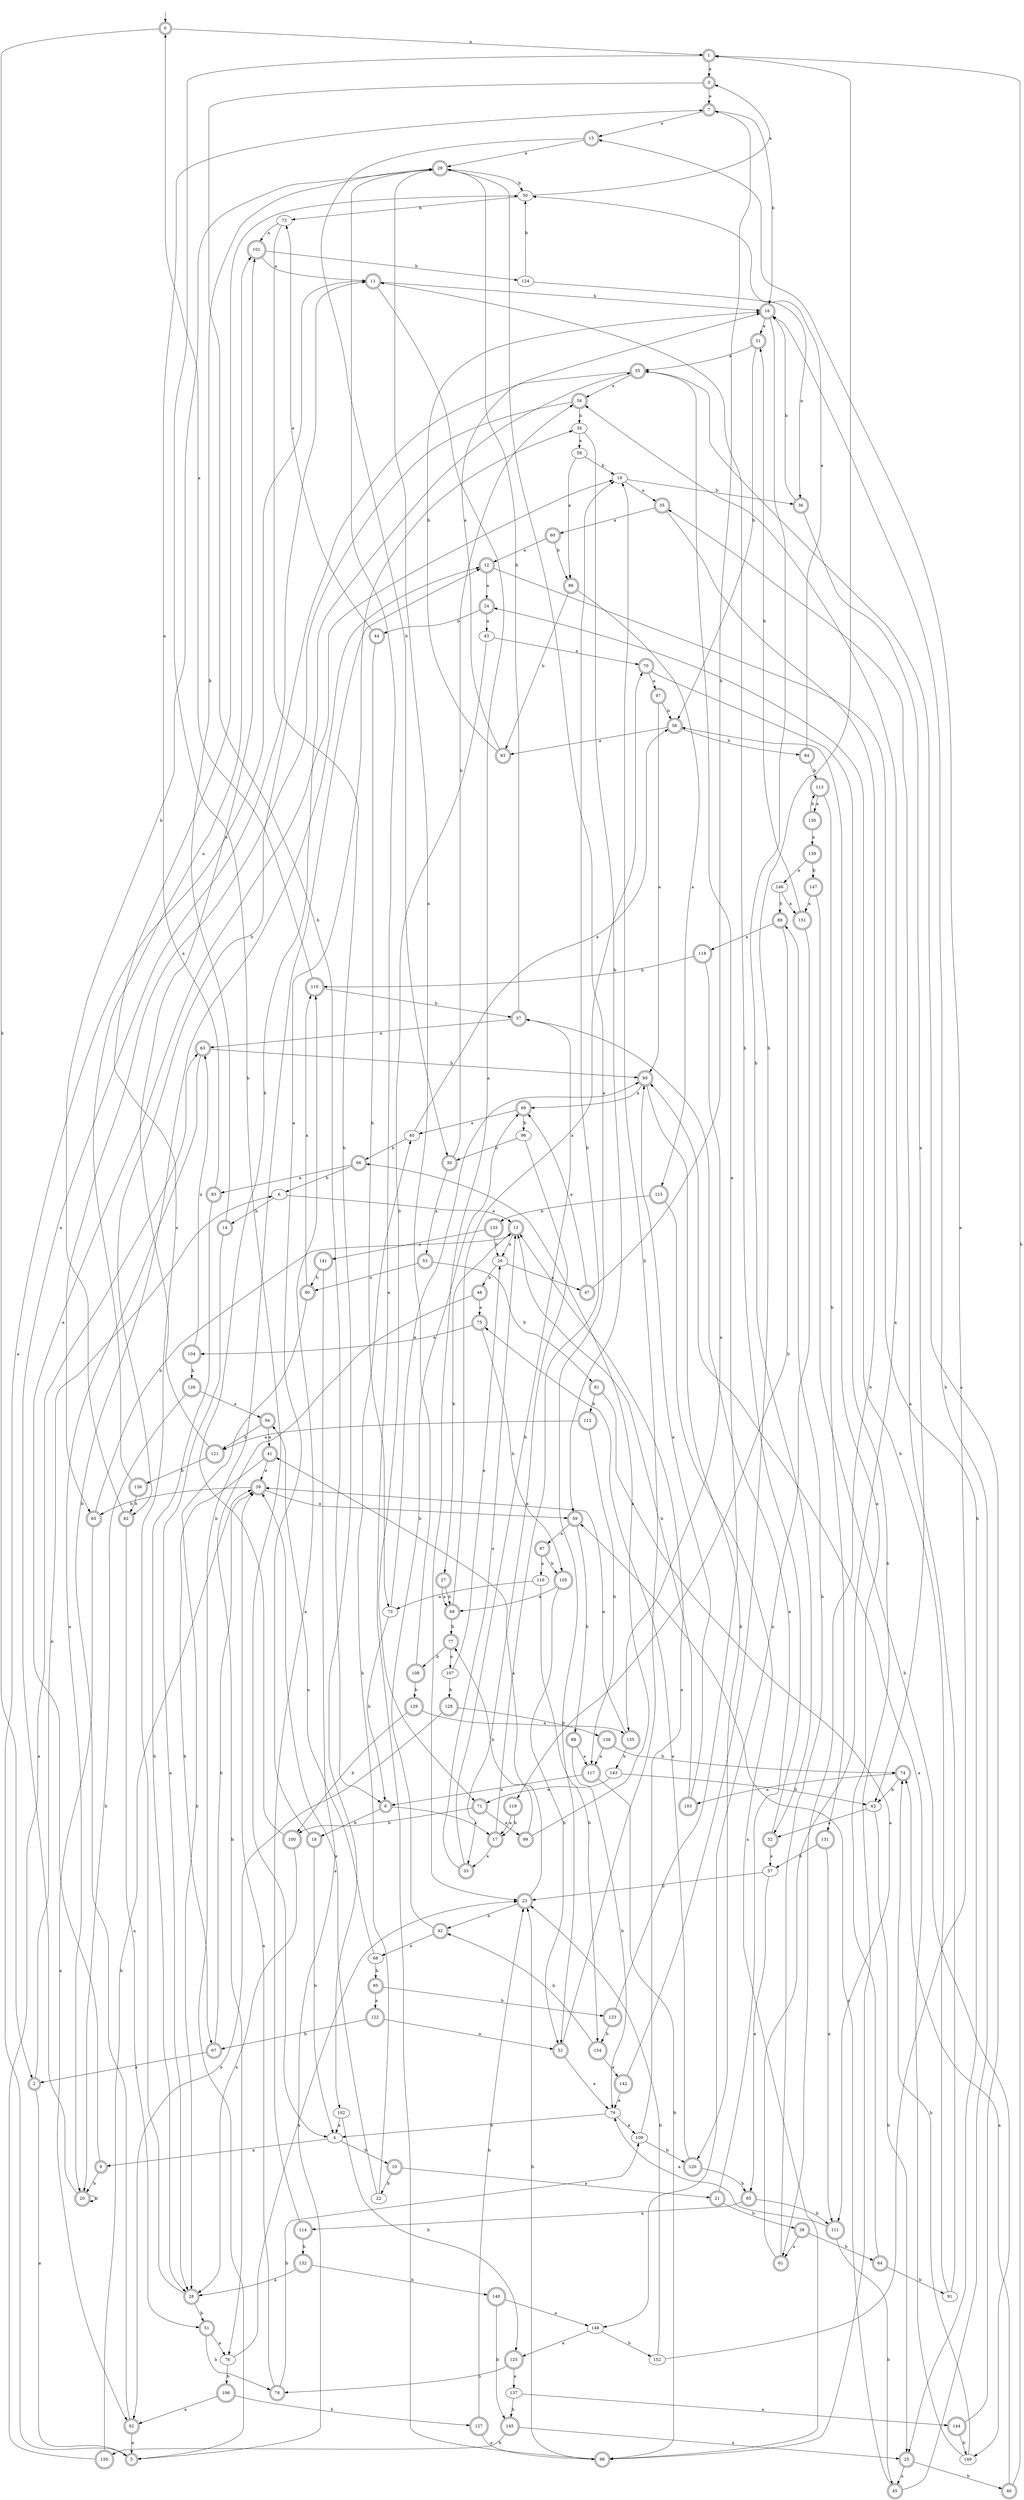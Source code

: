 digraph RandomDFA {
  __start0 [label="", shape=none];
  __start0 -> 0 [label=""];
  0 [shape=circle] [shape=doublecircle]
  0 -> 1 [label="a"]
  0 -> 2 [label="b"]
  1 [shape=doublecircle]
  1 -> 3 [label="a"]
  1 -> 4 [label="b"]
  2 [shape=doublecircle]
  2 -> 5 [label="a"]
  2 -> 6 [label="b"]
  3 [shape=doublecircle]
  3 -> 7 [label="a"]
  3 -> 8 [label="b"]
  4
  4 -> 9 [label="a"]
  4 -> 10 [label="b"]
  5 [shape=doublecircle]
  5 -> 11 [label="a"]
  5 -> 12 [label="b"]
  6
  6 -> 13 [label="a"]
  6 -> 14 [label="b"]
  7 [shape=doublecircle]
  7 -> 15 [label="a"]
  7 -> 16 [label="b"]
  8 [shape=doublecircle]
  8 -> 17 [label="a"]
  8 -> 18 [label="b"]
  9 [shape=doublecircle]
  9 -> 19 [label="a"]
  9 -> 20 [label="b"]
  10 [shape=doublecircle]
  10 -> 21 [label="a"]
  10 -> 22 [label="b"]
  11 [shape=doublecircle]
  11 -> 23 [label="a"]
  11 -> 16 [label="b"]
  12 [shape=doublecircle]
  12 -> 24 [label="a"]
  12 -> 25 [label="b"]
  13 [shape=doublecircle]
  13 -> 26 [label="a"]
  13 -> 27 [label="b"]
  14 [shape=doublecircle]
  14 -> 28 [label="a"]
  14 -> 29 [label="b"]
  15 [shape=doublecircle]
  15 -> 29 [label="a"]
  15 -> 30 [label="b"]
  16 [shape=doublecircle]
  16 -> 31 [label="a"]
  16 -> 32 [label="b"]
  17 [shape=doublecircle]
  17 -> 33 [label="a"]
  17 -> 19 [label="b"]
  18 [shape=doublecircle]
  18 -> 34 [label="a"]
  18 -> 4 [label="b"]
  19
  19 -> 35 [label="a"]
  19 -> 36 [label="b"]
  20 [shape=doublecircle]
  20 -> 11 [label="a"]
  20 -> 20 [label="b"]
  21 [shape=doublecircle]
  21 -> 37 [label="a"]
  21 -> 38 [label="b"]
  22
  22 -> 39 [label="a"]
  22 -> 40 [label="b"]
  23 [shape=doublecircle]
  23 -> 41 [label="a"]
  23 -> 42 [label="b"]
  24 [shape=doublecircle]
  24 -> 43 [label="a"]
  24 -> 44 [label="b"]
  25 [shape=doublecircle]
  25 -> 45 [label="a"]
  25 -> 46 [label="b"]
  26
  26 -> 47 [label="a"]
  26 -> 48 [label="b"]
  27 [shape=doublecircle]
  27 -> 49 [label="a"]
  27 -> 49 [label="b"]
  28 [shape=doublecircle]
  28 -> 50 [label="a"]
  28 -> 51 [label="b"]
  29 [shape=doublecircle]
  29 -> 52 [label="a"]
  29 -> 50 [label="b"]
  30 [shape=doublecircle]
  30 -> 53 [label="a"]
  30 -> 54 [label="b"]
  31 [shape=doublecircle]
  31 -> 55 [label="a"]
  31 -> 56 [label="b"]
  32 [shape=doublecircle]
  32 -> 57 [label="a"]
  32 -> 11 [label="b"]
  33 [shape=doublecircle]
  33 -> 13 [label="a"]
  33 -> 37 [label="b"]
  34
  34 -> 58 [label="a"]
  34 -> 59 [label="b"]
  35 [shape=doublecircle]
  35 -> 60 [label="a"]
  35 -> 61 [label="b"]
  36 [shape=doublecircle]
  36 -> 62 [label="a"]
  36 -> 16 [label="b"]
  37 [shape=doublecircle]
  37 -> 63 [label="a"]
  37 -> 29 [label="b"]
  38 [shape=doublecircle]
  38 -> 61 [label="a"]
  38 -> 64 [label="b"]
  39 [shape=doublecircle]
  39 -> 59 [label="a"]
  39 -> 65 [label="b"]
  40
  40 -> 56 [label="a"]
  40 -> 66 [label="b"]
  41 [shape=doublecircle]
  41 -> 39 [label="a"]
  41 -> 67 [label="b"]
  42 [shape=doublecircle]
  42 -> 68 [label="a"]
  42 -> 69 [label="b"]
  43
  43 -> 70 [label="a"]
  43 -> 71 [label="b"]
  44 [shape=doublecircle]
  44 -> 72 [label="a"]
  44 -> 73 [label="b"]
  45 [shape=doublecircle]
  45 -> 59 [label="a"]
  45 -> 16 [label="b"]
  46 [shape=doublecircle]
  46 -> 74 [label="a"]
  46 -> 1 [label="b"]
  47 [shape=doublecircle]
  47 -> 69 [label="a"]
  47 -> 7 [label="b"]
  48 [shape=doublecircle]
  48 -> 75 [label="a"]
  48 -> 76 [label="b"]
  49 [shape=doublecircle]
  49 -> 70 [label="a"]
  49 -> 77 [label="b"]
  50
  50 -> 3 [label="a"]
  50 -> 72 [label="b"]
  51 [shape=doublecircle]
  51 -> 76 [label="a"]
  51 -> 78 [label="b"]
  52 [shape=doublecircle]
  52 -> 79 [label="a"]
  52 -> 19 [label="b"]
  53 [shape=doublecircle]
  53 -> 80 [label="a"]
  53 -> 81 [label="b"]
  54 [shape=doublecircle]
  54 -> 65 [label="a"]
  54 -> 34 [label="b"]
  55 [shape=doublecircle]
  55 -> 54 [label="a"]
  55 -> 82 [label="b"]
  56 [shape=doublecircle]
  56 -> 83 [label="a"]
  56 -> 84 [label="b"]
  57
  57 -> 85 [label="a"]
  57 -> 23 [label="b"]
  58
  58 -> 86 [label="a"]
  58 -> 19 [label="b"]
  59 [shape=doublecircle]
  59 -> 87 [label="a"]
  59 -> 88 [label="b"]
  60 [shape=doublecircle]
  60 -> 12 [label="a"]
  60 -> 86 [label="b"]
  61 [shape=doublecircle]
  61 -> 54 [label="a"]
  61 -> 89 [label="b"]
  62
  62 -> 32 [label="a"]
  62 -> 25 [label="b"]
  63 [shape=doublecircle]
  63 -> 20 [label="a"]
  63 -> 90 [label="b"]
  64 [shape=doublecircle]
  64 -> 56 [label="a"]
  64 -> 91 [label="b"]
  65 [shape=doublecircle]
  65 -> 92 [label="a"]
  65 -> 13 [label="b"]
  66 [shape=doublecircle]
  66 -> 93 [label="a"]
  66 -> 6 [label="b"]
  67 [shape=doublecircle]
  67 -> 2 [label="a"]
  67 -> 39 [label="b"]
  68
  68 -> 94 [label="a"]
  68 -> 95 [label="b"]
  69 [shape=doublecircle]
  69 -> 40 [label="a"]
  69 -> 96 [label="b"]
  70 [shape=doublecircle]
  70 -> 97 [label="a"]
  70 -> 98 [label="b"]
  71 [shape=doublecircle]
  71 -> 99 [label="a"]
  71 -> 100 [label="b"]
  72
  72 -> 101 [label="a"]
  72 -> 102 [label="b"]
  73
  73 -> 90 [label="a"]
  73 -> 8 [label="b"]
  74 [shape=doublecircle]
  74 -> 103 [label="a"]
  74 -> 62 [label="b"]
  75 [shape=doublecircle]
  75 -> 104 [label="a"]
  75 -> 105 [label="b"]
  76
  76 -> 23 [label="a"]
  76 -> 106 [label="b"]
  77 [shape=doublecircle]
  77 -> 107 [label="a"]
  77 -> 108 [label="b"]
  78 [shape=doublecircle]
  78 -> 39 [label="a"]
  78 -> 109 [label="b"]
  79
  79 -> 109 [label="a"]
  79 -> 4 [label="b"]
  80 [shape=doublecircle]
  80 -> 110 [label="a"]
  80 -> 28 [label="b"]
  81 [shape=doublecircle]
  81 -> 111 [label="a"]
  81 -> 112 [label="b"]
  82 [shape=doublecircle]
  82 -> 51 [label="a"]
  82 -> 29 [label="b"]
  83 [shape=doublecircle]
  83 -> 16 [label="a"]
  83 -> 16 [label="b"]
  84 [shape=doublecircle]
  84 -> 50 [label="a"]
  84 -> 113 [label="b"]
  85 [shape=doublecircle]
  85 -> 114 [label="a"]
  85 -> 111 [label="b"]
  86 [shape=doublecircle]
  86 -> 115 [label="a"]
  86 -> 83 [label="b"]
  87 [shape=doublecircle]
  87 -> 116 [label="a"]
  87 -> 105 [label="b"]
  88 [shape=doublecircle]
  88 -> 117 [label="a"]
  88 -> 79 [label="b"]
  89 [shape=doublecircle]
  89 -> 118 [label="a"]
  89 -> 119 [label="b"]
  90 [shape=doublecircle]
  90 -> 69 [label="a"]
  90 -> 120 [label="b"]
  91
  91 -> 35 [label="a"]
  91 -> 24 [label="b"]
  92 [shape=doublecircle]
  92 -> 5 [label="a"]
  92 -> 12 [label="b"]
  93 [shape=doublecircle]
  93 -> 7 [label="a"]
  93 -> 28 [label="b"]
  94 [shape=doublecircle]
  94 -> 41 [label="a"]
  94 -> 121 [label="b"]
  95 [shape=doublecircle]
  95 -> 122 [label="a"]
  95 -> 123 [label="b"]
  96
  96 -> 33 [label="a"]
  96 -> 30 [label="b"]
  97 [shape=doublecircle]
  97 -> 90 [label="a"]
  97 -> 56 [label="b"]
  98 [shape=doublecircle]
  98 -> 29 [label="a"]
  98 -> 23 [label="b"]
  99 [shape=doublecircle]
  99 -> 66 [label="a"]
  99 -> 77 [label="b"]
  100 [shape=doublecircle]
  100 -> 28 [label="a"]
  100 -> 55 [label="b"]
  101 [shape=doublecircle]
  101 -> 11 [label="a"]
  101 -> 124 [label="b"]
  102
  102 -> 4 [label="a"]
  102 -> 125 [label="b"]
  103 [shape=doublecircle]
  103 -> 90 [label="a"]
  103 -> 13 [label="b"]
  104 [shape=doublecircle]
  104 -> 63 [label="a"]
  104 -> 126 [label="b"]
  105 [shape=doublecircle]
  105 -> 49 [label="a"]
  105 -> 52 [label="b"]
  106 [shape=doublecircle]
  106 -> 92 [label="a"]
  106 -> 127 [label="b"]
  107
  107 -> 26 [label="a"]
  107 -> 128 [label="b"]
  108 [shape=doublecircle]
  108 -> 29 [label="a"]
  108 -> 129 [label="b"]
  109
  109 -> 13 [label="a"]
  109 -> 120 [label="b"]
  110 [shape=doublecircle]
  110 -> 0 [label="a"]
  110 -> 37 [label="b"]
  111 [shape=doublecircle]
  111 -> 79 [label="a"]
  111 -> 45 [label="b"]
  112 [shape=doublecircle]
  112 -> 121 [label="a"]
  112 -> 117 [label="b"]
  113 [shape=doublecircle]
  113 -> 130 [label="a"]
  113 -> 131 [label="b"]
  114 [shape=doublecircle]
  114 -> 110 [label="a"]
  114 -> 132 [label="b"]
  115 [shape=doublecircle]
  115 -> 98 [label="a"]
  115 -> 133 [label="b"]
  116
  116 -> 73 [label="a"]
  116 -> 134 [label="b"]
  117 [shape=doublecircle]
  117 -> 8 [label="a"]
  117 -> 98 [label="b"]
  118 [shape=doublecircle]
  118 -> 135 [label="a"]
  118 -> 110 [label="b"]
  119 [shape=doublecircle]
  119 -> 17 [label="a"]
  119 -> 17 [label="b"]
  120 [shape=doublecircle]
  120 -> 75 [label="a"]
  120 -> 85 [label="b"]
  121 [shape=doublecircle]
  121 -> 101 [label="a"]
  121 -> 136 [label="b"]
  122 [shape=doublecircle]
  122 -> 52 [label="a"]
  122 -> 67 [label="b"]
  123 [shape=doublecircle]
  123 -> 55 [label="a"]
  123 -> 134 [label="b"]
  124
  124 -> 36 [label="a"]
  124 -> 50 [label="b"]
  125 [shape=doublecircle]
  125 -> 137 [label="a"]
  125 -> 78 [label="b"]
  126 [shape=doublecircle]
  126 -> 94 [label="a"]
  126 -> 20 [label="b"]
  127 [shape=doublecircle]
  127 -> 98 [label="a"]
  127 -> 23 [label="b"]
  128 [shape=doublecircle]
  128 -> 92 [label="a"]
  128 -> 138 [label="b"]
  129 [shape=doublecircle]
  129 -> 135 [label="a"]
  129 -> 100 [label="b"]
  130 [shape=doublecircle]
  130 -> 139 [label="a"]
  130 -> 113 [label="b"]
  131 [shape=doublecircle]
  131 -> 111 [label="a"]
  131 -> 57 [label="b"]
  132 [shape=doublecircle]
  132 -> 28 [label="a"]
  132 -> 140 [label="b"]
  133 [shape=doublecircle]
  133 -> 141 [label="a"]
  133 -> 26 [label="b"]
  134 [shape=doublecircle]
  134 -> 142 [label="a"]
  134 -> 42 [label="b"]
  135 [shape=doublecircle]
  135 -> 39 [label="a"]
  135 -> 143 [label="b"]
  136 [shape=doublecircle]
  136 -> 101 [label="a"]
  136 -> 82 [label="b"]
  137
  137 -> 144 [label="a"]
  137 -> 145 [label="b"]
  138 [shape=doublecircle]
  138 -> 117 [label="a"]
  138 -> 74 [label="b"]
  139 [shape=doublecircle]
  139 -> 146 [label="a"]
  139 -> 147 [label="b"]
  140 [shape=doublecircle]
  140 -> 148 [label="a"]
  140 -> 145 [label="b"]
  141 [shape=doublecircle]
  141 -> 5 [label="a"]
  141 -> 80 [label="b"]
  142 [shape=doublecircle]
  142 -> 79 [label="a"]
  142 -> 1 [label="b"]
  143
  143 -> 71 [label="a"]
  143 -> 62 [label="b"]
  144 [shape=doublecircle]
  144 -> 55 [label="a"]
  144 -> 149 [label="b"]
  145 [shape=doublecircle]
  145 -> 25 [label="a"]
  145 -> 150 [label="b"]
  146
  146 -> 151 [label="a"]
  146 -> 89 [label="b"]
  147 [shape=doublecircle]
  147 -> 151 [label="a"]
  147 -> 149 [label="b"]
  148
  148 -> 125 [label="a"]
  148 -> 152 [label="b"]
  149
  149 -> 90 [label="a"]
  149 -> 74 [label="b"]
  150 [shape=doublecircle]
  150 -> 63 [label="a"]
  150 -> 39 [label="b"]
  151 [shape=doublecircle]
  151 -> 148 [label="a"]
  151 -> 31 [label="b"]
  152
  152 -> 15 [label="a"]
  152 -> 23 [label="b"]
}
